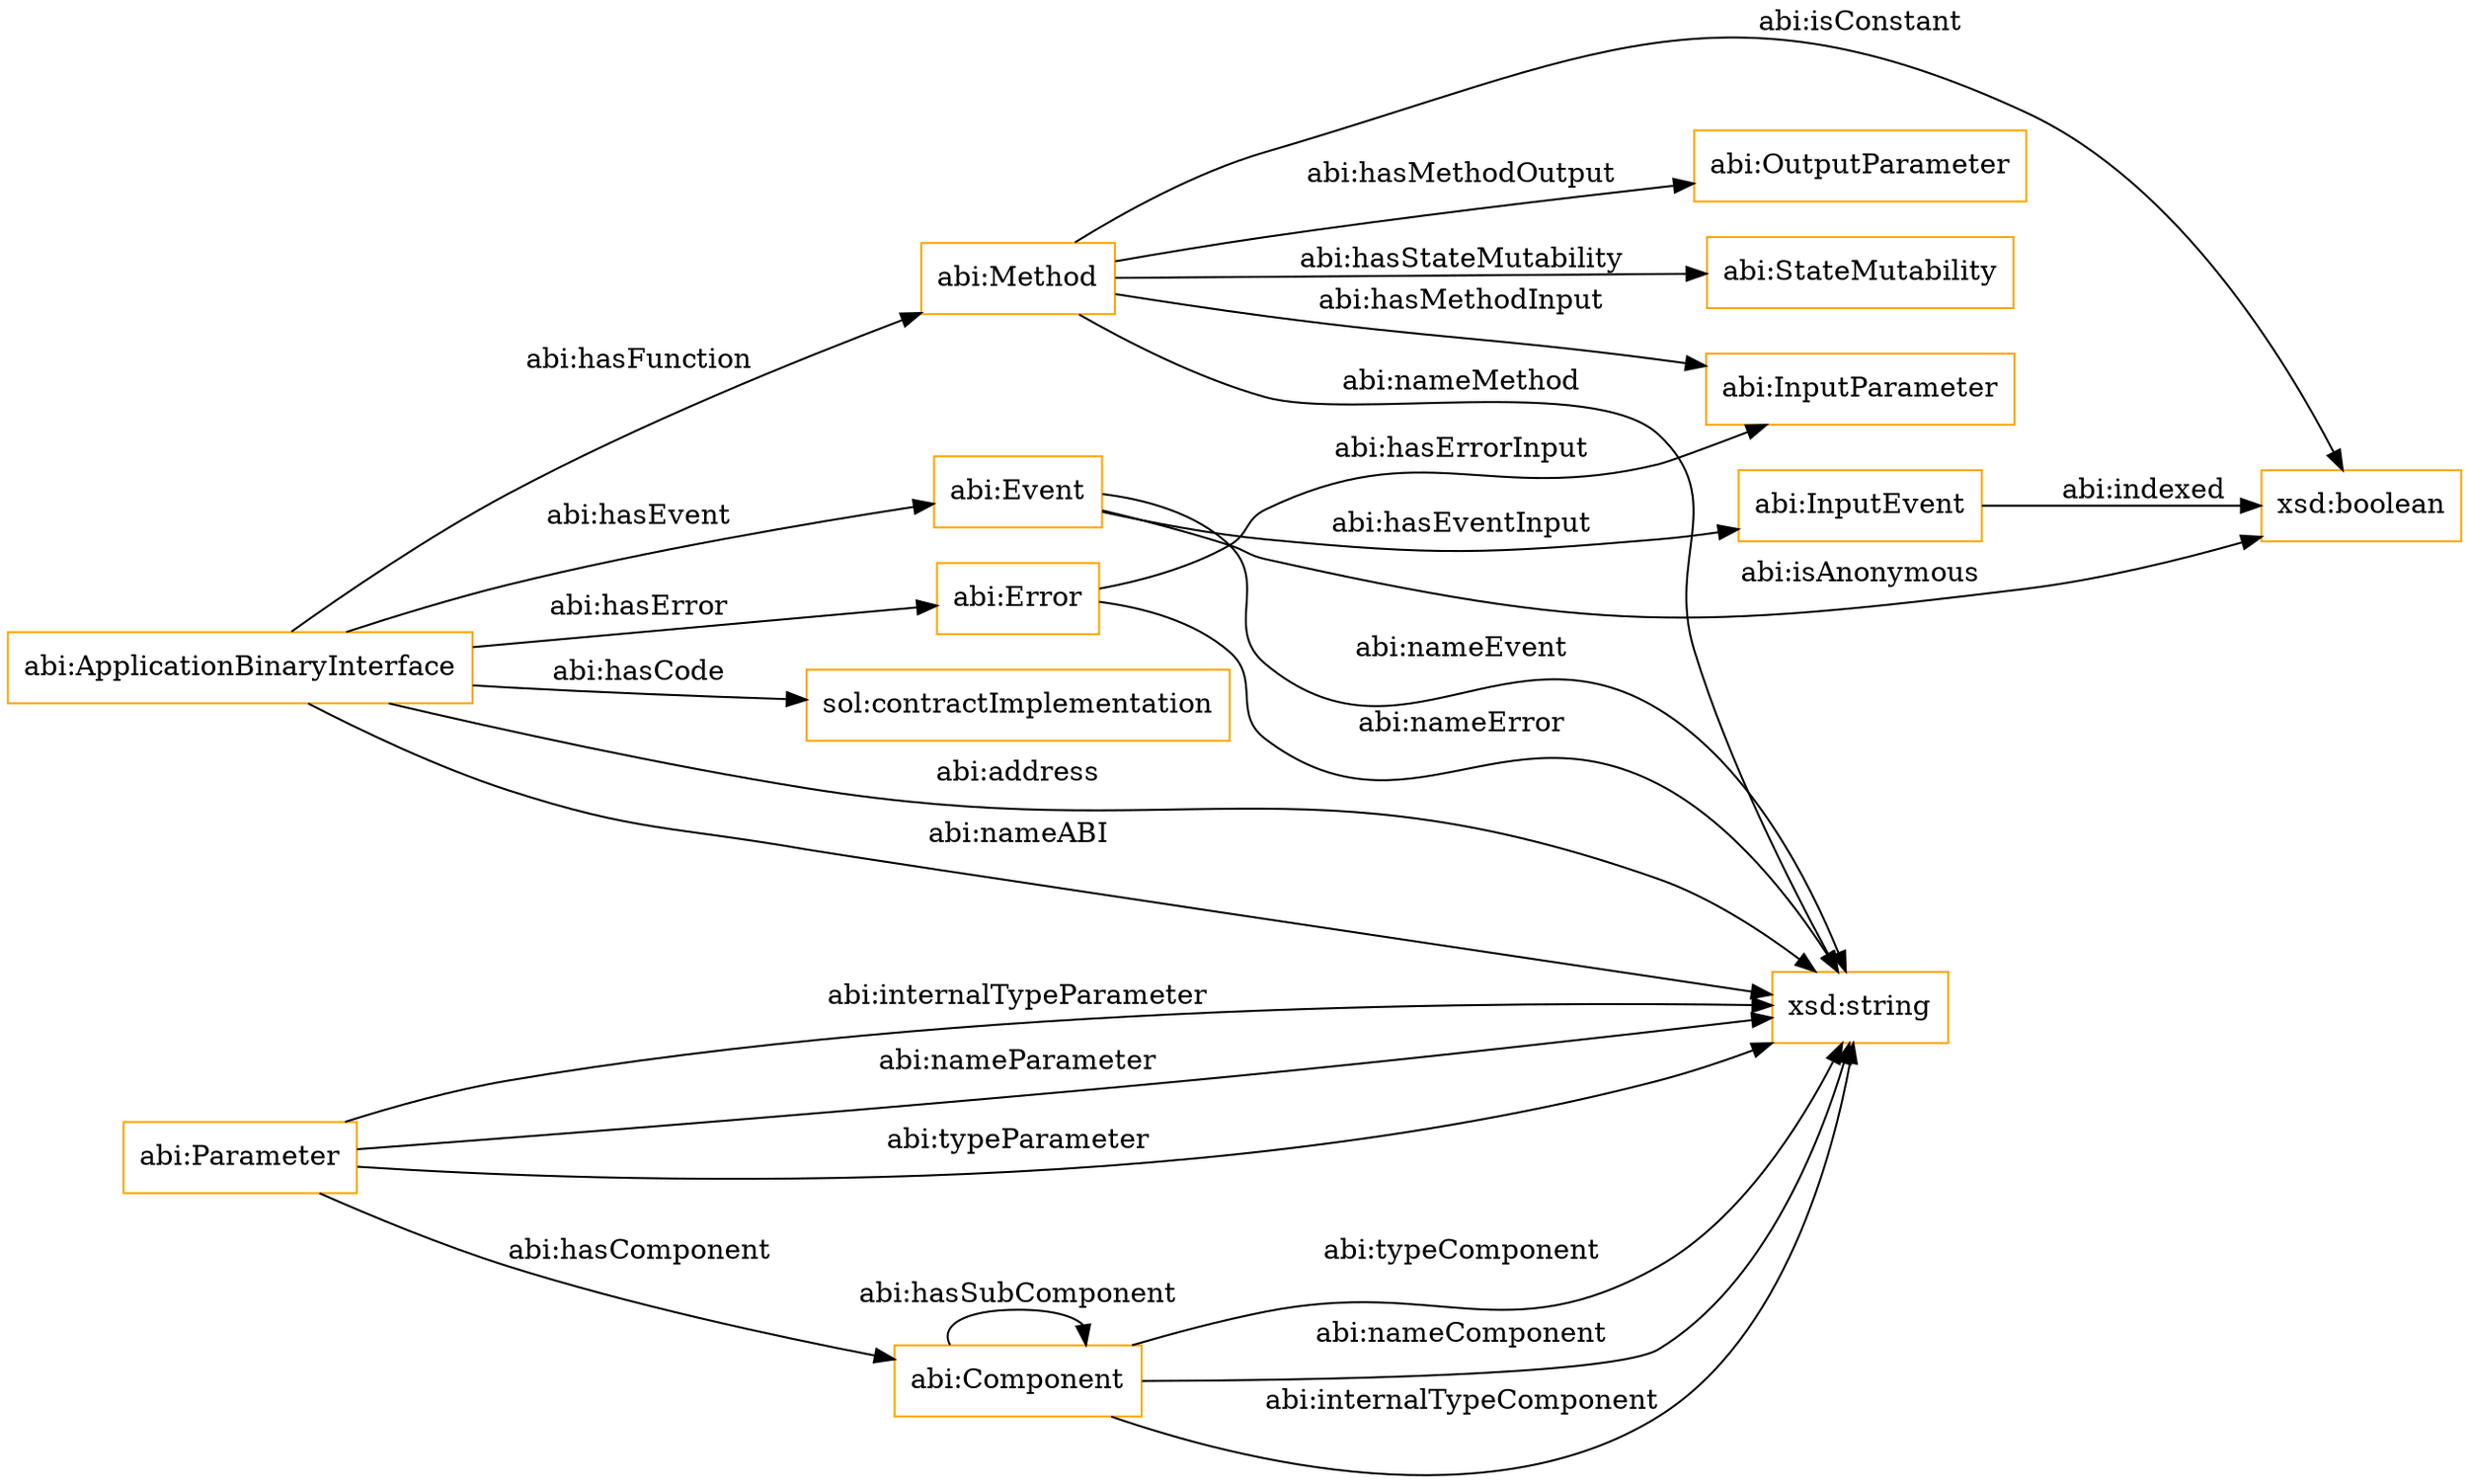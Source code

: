 digraph ar2dtool_diagram { 
rankdir=LR;
size="1501"
node [shape = rectangle, color="orange"]; "abi:ApplicationBinaryInterface" "abi:Parameter" "abi:OutputParameter" "abi:Method" "abi:Event" "abi:StateMutability" "abi:InputEvent" "abi:Error" "sol:contractImplementation" "abi:Component" "abi:InputParameter" ; /*classes style*/
	"abi:Method" -> "xsd:string" [ label = "abi:nameMethod" ];
	"abi:Event" -> "xsd:boolean" [ label = "abi:isAnonymous" ];
	"abi:Parameter" -> "xsd:string" [ label = "abi:internalTypeParameter" ];
	"abi:Method" -> "abi:InputParameter" [ label = "abi:hasMethodInput" ];
	"abi:Error" -> "xsd:string" [ label = "abi:nameError" ];
	"abi:ApplicationBinaryInterface" -> "abi:Event" [ label = "abi:hasEvent" ];
	"abi:Parameter" -> "xsd:string" [ label = "abi:nameParameter" ];
	"abi:Component" -> "abi:Component" [ label = "abi:hasSubComponent" ];
	"abi:Error" -> "abi:InputParameter" [ label = "abi:hasErrorInput" ];
	"abi:Component" -> "xsd:string" [ label = "abi:typeComponent" ];
	"abi:Method" -> "xsd:boolean" [ label = "abi:isConstant" ];
	"abi:ApplicationBinaryInterface" -> "abi:Method" [ label = "abi:hasFunction" ];
	"abi:ApplicationBinaryInterface" -> "sol:contractImplementation" [ label = "abi:hasCode" ];
	"abi:Parameter" -> "abi:Component" [ label = "abi:hasComponent" ];
	"abi:ApplicationBinaryInterface" -> "xsd:string" [ label = "abi:address" ];
	"abi:Component" -> "xsd:string" [ label = "abi:nameComponent" ];
	"abi:Method" -> "abi:OutputParameter" [ label = "abi:hasMethodOutput" ];
	"abi:Method" -> "abi:StateMutability" [ label = "abi:hasStateMutability" ];
	"abi:InputEvent" -> "xsd:boolean" [ label = "abi:indexed" ];
	"abi:Event" -> "abi:InputEvent" [ label = "abi:hasEventInput" ];
	"abi:Parameter" -> "xsd:string" [ label = "abi:typeParameter" ];
	"abi:ApplicationBinaryInterface" -> "abi:Error" [ label = "abi:hasError" ];
	"abi:Component" -> "xsd:string" [ label = "abi:internalTypeComponent" ];
	"abi:Event" -> "xsd:string" [ label = "abi:nameEvent" ];
	"abi:ApplicationBinaryInterface" -> "xsd:string" [ label = "abi:nameABI" ];

}
